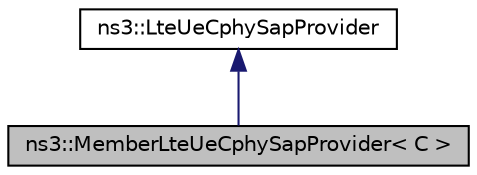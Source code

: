 digraph "ns3::MemberLteUeCphySapProvider&lt; C &gt;"
{
 // LATEX_PDF_SIZE
  edge [fontname="Helvetica",fontsize="10",labelfontname="Helvetica",labelfontsize="10"];
  node [fontname="Helvetica",fontsize="10",shape=record];
  Node1 [label="ns3::MemberLteUeCphySapProvider\< C \>",height=0.2,width=0.4,color="black", fillcolor="grey75", style="filled", fontcolor="black",tooltip="Template for the implementation of the LteUeCphySapProvider as a member of an owner class of type C t..."];
  Node2 -> Node1 [dir="back",color="midnightblue",fontsize="10",style="solid",fontname="Helvetica"];
  Node2 [label="ns3::LteUeCphySapProvider",height=0.2,width=0.4,color="black", fillcolor="white", style="filled",URL="$classns3_1_1_lte_ue_cphy_sap_provider.html",tooltip="Service Access Point (SAP) offered by the UE PHY to the UE RRC for control purposes."];
}
